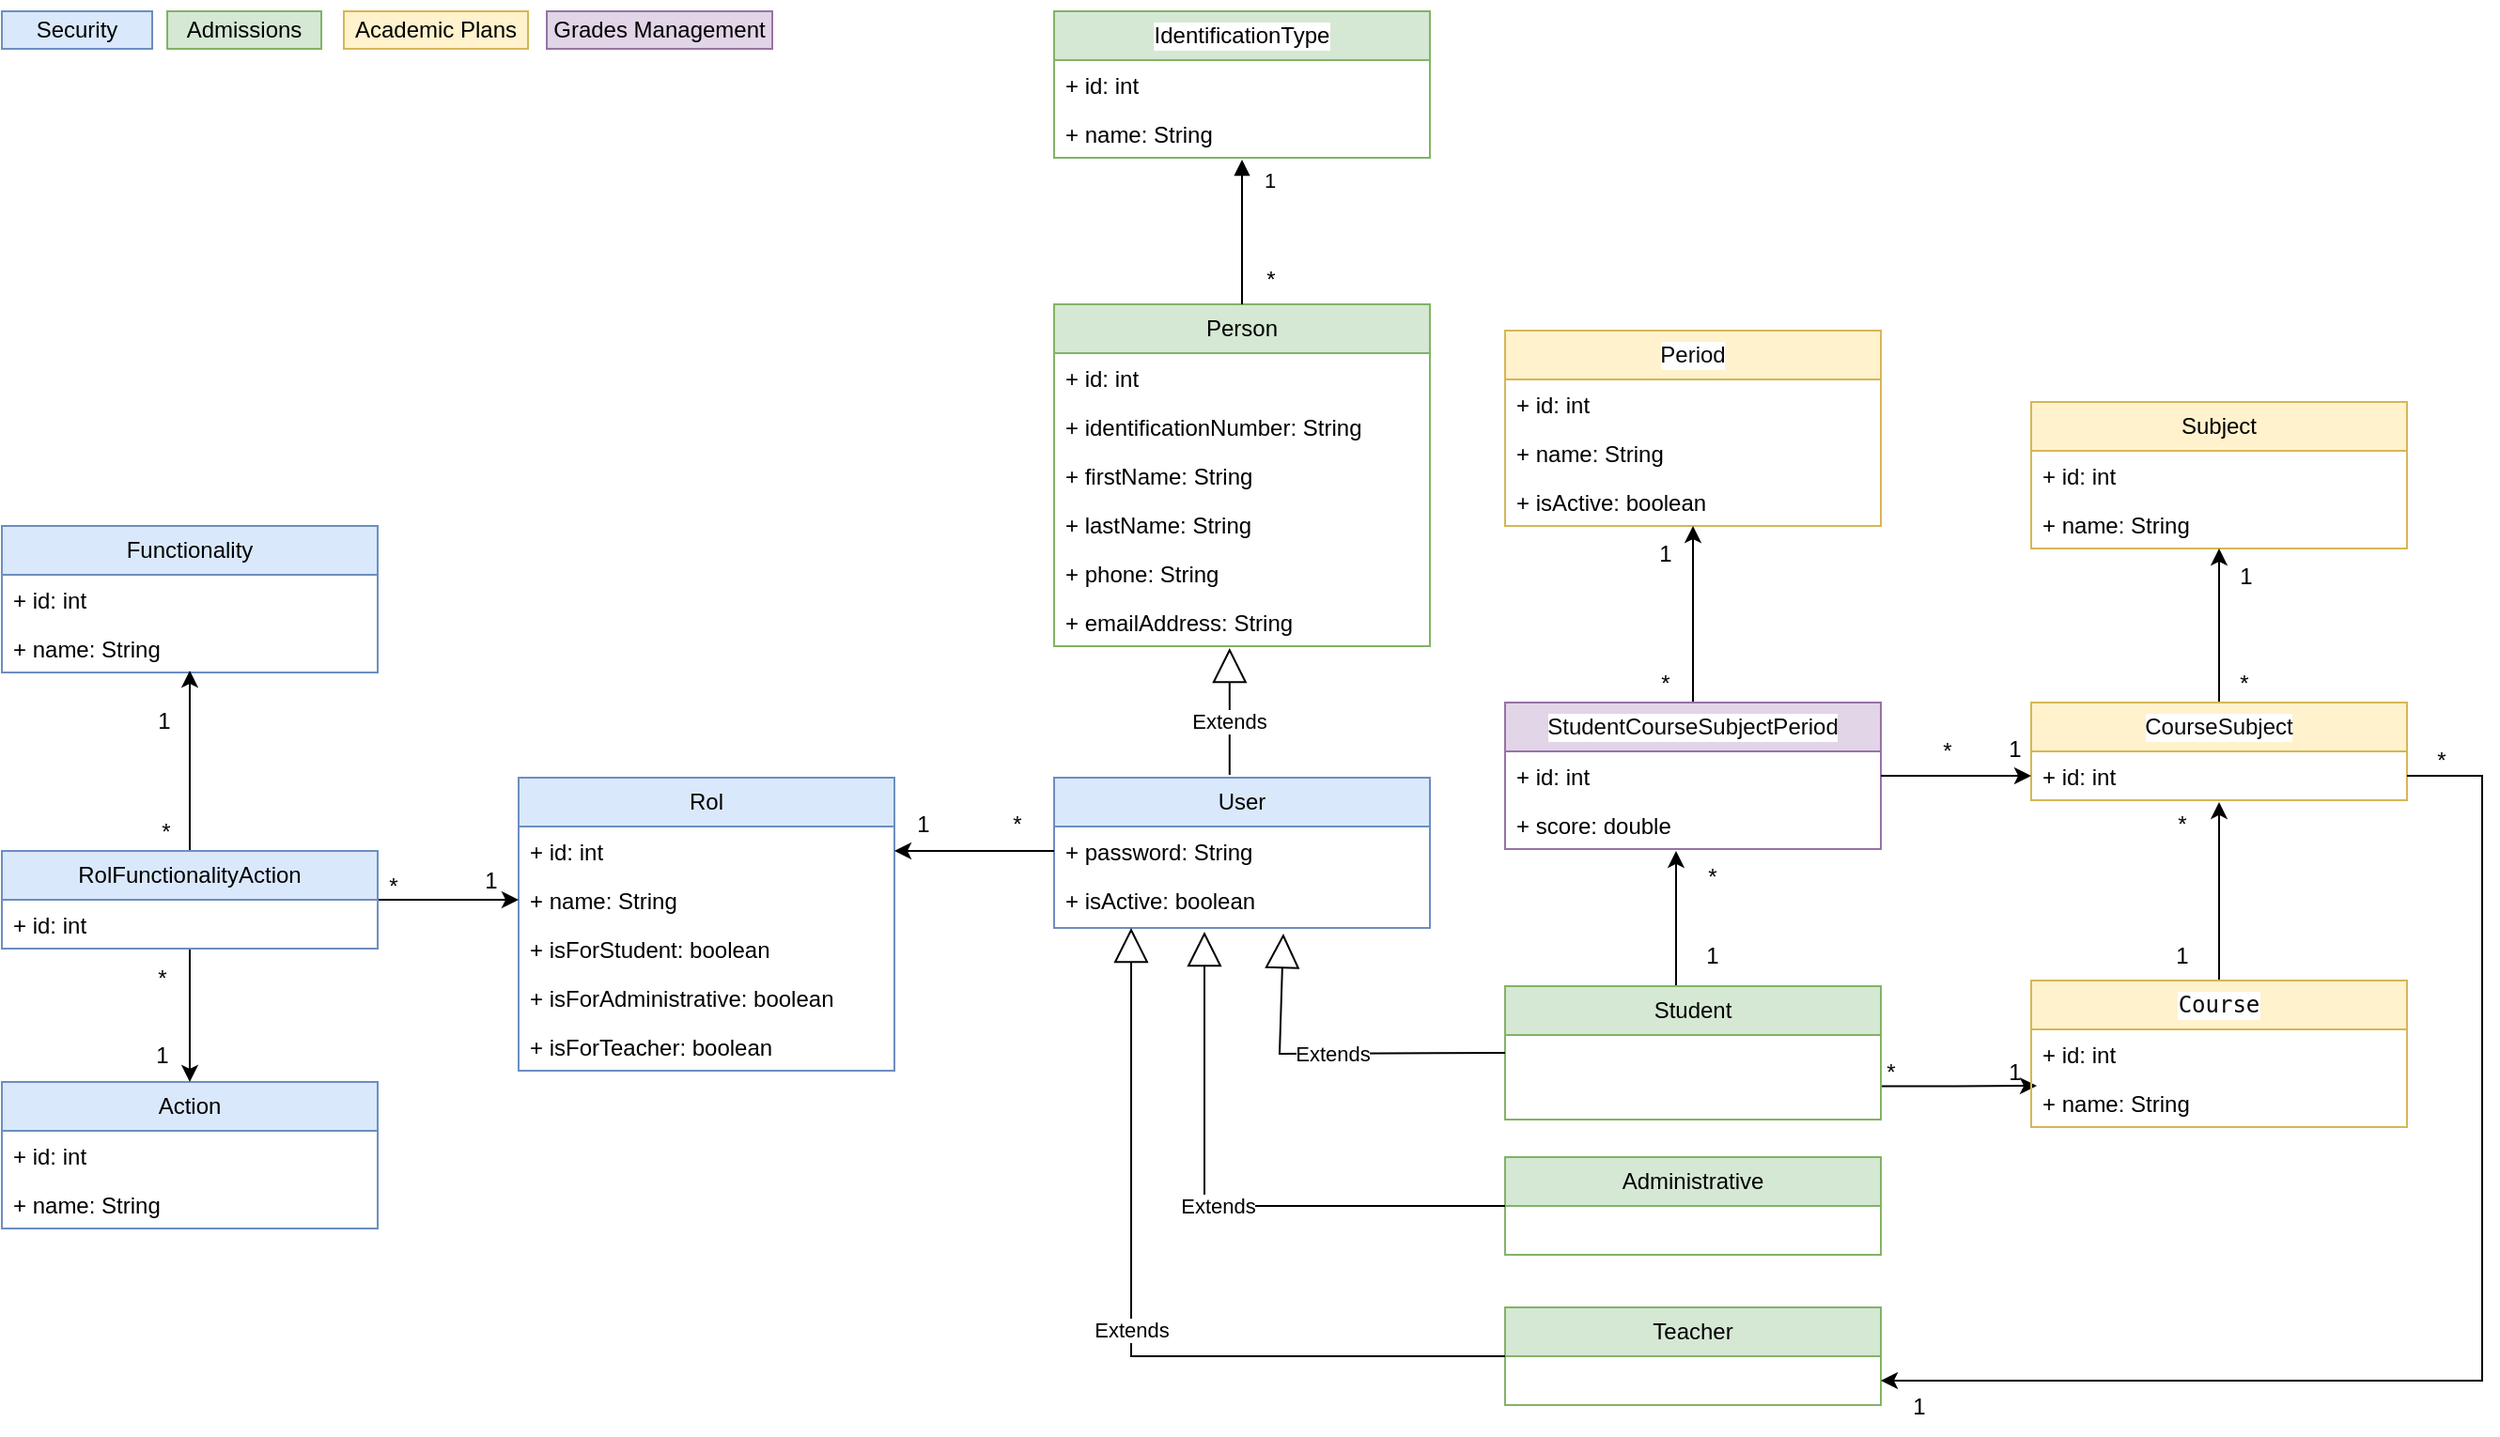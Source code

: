 <mxfile version="21.6.8" type="device" pages="2">
  <diagram id="sLTHCdsaOEJ2c1KA9FNG" name="Data Model">
    <mxGraphModel dx="1050" dy="534" grid="1" gridSize="10" guides="1" tooltips="1" connect="1" arrows="1" fold="1" page="1" pageScale="1" pageWidth="700" pageHeight="900" math="0" shadow="0">
      <root>
        <mxCell id="0" />
        <mxCell id="1" parent="0" />
        <mxCell id="YlQar044mDQjMCITp4Dw-1" value="&lt;div style=&quot;background-color: rgb(255, 255, 255);&quot;&gt;&lt;pre style=&quot;&quot;&gt;&lt;font style=&quot;&quot; face=&quot;Helvetica&quot;&gt;IdentificationType&lt;/font&gt;&lt;/pre&gt;&lt;/div&gt;" style="swimlane;fontStyle=0;childLayout=stackLayout;horizontal=1;startSize=26;fillColor=#d5e8d4;horizontalStack=0;resizeParent=1;resizeParentMax=0;resizeLast=0;collapsible=1;marginBottom=0;whiteSpace=wrap;html=1;strokeColor=#82b366;" parent="1" vertex="1">
          <mxGeometry x="580" y="40" width="200" height="78" as="geometry" />
        </mxCell>
        <mxCell id="YlQar044mDQjMCITp4Dw-2" value="+ id: int" style="text;strokeColor=none;fillColor=none;align=left;verticalAlign=top;spacingLeft=4;spacingRight=4;overflow=hidden;rotatable=0;points=[[0,0.5],[1,0.5]];portConstraint=eastwest;whiteSpace=wrap;html=1;" parent="YlQar044mDQjMCITp4Dw-1" vertex="1">
          <mxGeometry y="26" width="200" height="26" as="geometry" />
        </mxCell>
        <mxCell id="YlQar044mDQjMCITp4Dw-3" value="+ name: String" style="text;strokeColor=none;fillColor=none;align=left;verticalAlign=top;spacingLeft=4;spacingRight=4;overflow=hidden;rotatable=0;points=[[0,0.5],[1,0.5]];portConstraint=eastwest;whiteSpace=wrap;html=1;" parent="YlQar044mDQjMCITp4Dw-1" vertex="1">
          <mxGeometry y="52" width="200" height="26" as="geometry" />
        </mxCell>
        <mxCell id="YlQar044mDQjMCITp4Dw-5" value="&lt;div style=&quot;background-color: rgb(255, 255, 255); color: rgb(8, 8, 8);&quot;&gt;&lt;pre style=&quot;&quot;&gt;&lt;font face=&quot;Helvetica&quot;&gt;Period&lt;/font&gt;&lt;/pre&gt;&lt;/div&gt;" style="swimlane;fontStyle=0;childLayout=stackLayout;horizontal=1;startSize=26;fillColor=#fff2cc;horizontalStack=0;resizeParent=1;resizeParentMax=0;resizeLast=0;collapsible=1;marginBottom=0;whiteSpace=wrap;html=1;strokeColor=#d6b656;" parent="1" vertex="1">
          <mxGeometry x="820" y="210" width="200" height="104" as="geometry" />
        </mxCell>
        <mxCell id="YlQar044mDQjMCITp4Dw-6" value="+ id: int" style="text;strokeColor=none;fillColor=none;align=left;verticalAlign=top;spacingLeft=4;spacingRight=4;overflow=hidden;rotatable=0;points=[[0,0.5],[1,0.5]];portConstraint=eastwest;whiteSpace=wrap;html=1;" parent="YlQar044mDQjMCITp4Dw-5" vertex="1">
          <mxGeometry y="26" width="200" height="26" as="geometry" />
        </mxCell>
        <mxCell id="YlQar044mDQjMCITp4Dw-7" value="+ name: String" style="text;strokeColor=none;fillColor=none;align=left;verticalAlign=top;spacingLeft=4;spacingRight=4;overflow=hidden;rotatable=0;points=[[0,0.5],[1,0.5]];portConstraint=eastwest;whiteSpace=wrap;html=1;" parent="YlQar044mDQjMCITp4Dw-5" vertex="1">
          <mxGeometry y="52" width="200" height="26" as="geometry" />
        </mxCell>
        <mxCell id="O8F08g4mZahbJq8cuOAt-3" value="+ isActive: boolean" style="text;strokeColor=none;fillColor=none;align=left;verticalAlign=top;spacingLeft=4;spacingRight=4;overflow=hidden;rotatable=0;points=[[0,0.5],[1,0.5]];portConstraint=eastwest;whiteSpace=wrap;html=1;" parent="YlQar044mDQjMCITp4Dw-5" vertex="1">
          <mxGeometry y="78" width="200" height="26" as="geometry" />
        </mxCell>
        <mxCell id="YlQar044mDQjMCITp4Dw-13" value="Subject" style="swimlane;fontStyle=0;childLayout=stackLayout;horizontal=1;startSize=26;fillColor=#fff2cc;horizontalStack=0;resizeParent=1;resizeParentMax=0;resizeLast=0;collapsible=1;marginBottom=0;whiteSpace=wrap;html=1;strokeColor=#d6b656;" parent="1" vertex="1">
          <mxGeometry x="1100" y="248" width="200" height="78" as="geometry" />
        </mxCell>
        <mxCell id="YlQar044mDQjMCITp4Dw-14" value="+ id: int" style="text;strokeColor=none;fillColor=none;align=left;verticalAlign=top;spacingLeft=4;spacingRight=4;overflow=hidden;rotatable=0;points=[[0,0.5],[1,0.5]];portConstraint=eastwest;whiteSpace=wrap;html=1;" parent="YlQar044mDQjMCITp4Dw-13" vertex="1">
          <mxGeometry y="26" width="200" height="26" as="geometry" />
        </mxCell>
        <mxCell id="YlQar044mDQjMCITp4Dw-15" value="+ name: String" style="text;strokeColor=none;fillColor=none;align=left;verticalAlign=top;spacingLeft=4;spacingRight=4;overflow=hidden;rotatable=0;points=[[0,0.5],[1,0.5]];portConstraint=eastwest;whiteSpace=wrap;html=1;" parent="YlQar044mDQjMCITp4Dw-13" vertex="1">
          <mxGeometry y="52" width="200" height="26" as="geometry" />
        </mxCell>
        <mxCell id="JfMpCW4KjyTHCf6_Akt_-65" style="edgeStyle=orthogonalEdgeStyle;rounded=0;orthogonalLoop=1;jettySize=auto;html=1;entryX=0.5;entryY=1;entryDx=0;entryDy=0;entryPerimeter=0;" parent="1" source="YlQar044mDQjMCITp4Dw-24" target="YlQar044mDQjMCITp4Dw-15" edge="1">
          <mxGeometry relative="1" as="geometry" />
        </mxCell>
        <mxCell id="YlQar044mDQjMCITp4Dw-24" value="&lt;div style=&quot;background-color: rgb(255, 255, 255); color: rgb(8, 8, 8);&quot;&gt;&lt;pre style=&quot;&quot;&gt;&lt;font face=&quot;Helvetica&quot;&gt;CourseSubject&lt;/font&gt;&lt;/pre&gt;&lt;/div&gt;" style="swimlane;fontStyle=0;childLayout=stackLayout;horizontal=1;startSize=26;fillColor=#fff2cc;horizontalStack=0;resizeParent=1;resizeParentMax=0;resizeLast=0;collapsible=1;marginBottom=0;whiteSpace=wrap;html=1;strokeColor=#d6b656;" parent="1" vertex="1">
          <mxGeometry x="1100" y="408" width="200" height="52" as="geometry" />
        </mxCell>
        <mxCell id="YlQar044mDQjMCITp4Dw-25" value="+ id: int" style="text;strokeColor=none;fillColor=none;align=left;verticalAlign=top;spacingLeft=4;spacingRight=4;overflow=hidden;rotatable=0;points=[[0,0.5],[1,0.5]];portConstraint=eastwest;whiteSpace=wrap;html=1;" parent="YlQar044mDQjMCITp4Dw-24" vertex="1">
          <mxGeometry y="26" width="200" height="26" as="geometry" />
        </mxCell>
        <mxCell id="O8F08g4mZahbJq8cuOAt-5" style="edgeStyle=orthogonalEdgeStyle;rounded=0;orthogonalLoop=1;jettySize=auto;html=1;entryX=0.5;entryY=1;entryDx=0;entryDy=0;entryPerimeter=0;" parent="1" source="YlQar044mDQjMCITp4Dw-32" target="O8F08g4mZahbJq8cuOAt-3" edge="1">
          <mxGeometry relative="1" as="geometry" />
        </mxCell>
        <mxCell id="YlQar044mDQjMCITp4Dw-32" value="&lt;div style=&quot;background-color: rgb(255, 255, 255); color: rgb(8, 8, 8);&quot;&gt;&lt;pre style=&quot;&quot;&gt;&lt;span style=&quot;white-space: normal;&quot;&gt;&lt;font face=&quot;Helvetica&quot;&gt;StudentCourseSubjectPeriod&lt;/font&gt;&lt;/span&gt;&lt;font face=&quot;JetBrains Mono, monospace&quot;&gt;&lt;br&gt;&lt;/font&gt;&lt;/pre&gt;&lt;/div&gt;" style="swimlane;fontStyle=0;childLayout=stackLayout;horizontal=1;startSize=26;fillColor=#e1d5e7;horizontalStack=0;resizeParent=1;resizeParentMax=0;resizeLast=0;collapsible=1;marginBottom=0;whiteSpace=wrap;html=1;strokeColor=#9673a6;" parent="1" vertex="1">
          <mxGeometry x="820" y="408" width="200" height="78" as="geometry" />
        </mxCell>
        <mxCell id="YlQar044mDQjMCITp4Dw-33" value="+ id: int" style="text;strokeColor=none;fillColor=none;align=left;verticalAlign=top;spacingLeft=4;spacingRight=4;overflow=hidden;rotatable=0;points=[[0,0.5],[1,0.5]];portConstraint=eastwest;whiteSpace=wrap;html=1;" parent="YlQar044mDQjMCITp4Dw-32" vertex="1">
          <mxGeometry y="26" width="200" height="26" as="geometry" />
        </mxCell>
        <mxCell id="YlQar044mDQjMCITp4Dw-34" value="+ score: double" style="text;strokeColor=none;fillColor=none;align=left;verticalAlign=top;spacingLeft=4;spacingRight=4;overflow=hidden;rotatable=0;points=[[0,0.5],[1,0.5]];portConstraint=eastwest;whiteSpace=wrap;html=1;" parent="YlQar044mDQjMCITp4Dw-32" vertex="1">
          <mxGeometry y="52" width="200" height="26" as="geometry" />
        </mxCell>
        <mxCell id="kLuU9TrqzZ9ClX0n5IkQ-1" value="Person" style="swimlane;fontStyle=0;childLayout=stackLayout;horizontal=1;startSize=26;fillColor=#d5e8d4;horizontalStack=0;resizeParent=1;resizeParentMax=0;resizeLast=0;collapsible=1;marginBottom=0;whiteSpace=wrap;html=1;strokeColor=#82b366;" parent="1" vertex="1">
          <mxGeometry x="580" y="196" width="200" height="182" as="geometry" />
        </mxCell>
        <mxCell id="kLuU9TrqzZ9ClX0n5IkQ-2" value="+ id: int" style="text;strokeColor=none;fillColor=none;align=left;verticalAlign=top;spacingLeft=4;spacingRight=4;overflow=hidden;rotatable=0;points=[[0,0.5],[1,0.5]];portConstraint=eastwest;whiteSpace=wrap;html=1;" parent="kLuU9TrqzZ9ClX0n5IkQ-1" vertex="1">
          <mxGeometry y="26" width="200" height="26" as="geometry" />
        </mxCell>
        <mxCell id="kLuU9TrqzZ9ClX0n5IkQ-3" value="+&amp;nbsp;identificationNumber: String" style="text;strokeColor=none;fillColor=none;align=left;verticalAlign=top;spacingLeft=4;spacingRight=4;overflow=hidden;rotatable=0;points=[[0,0.5],[1,0.5]];portConstraint=eastwest;whiteSpace=wrap;html=1;" parent="kLuU9TrqzZ9ClX0n5IkQ-1" vertex="1">
          <mxGeometry y="52" width="200" height="26" as="geometry" />
        </mxCell>
        <mxCell id="kLuU9TrqzZ9ClX0n5IkQ-4" value="+&amp;nbsp;firstName: String" style="text;strokeColor=none;fillColor=none;align=left;verticalAlign=top;spacingLeft=4;spacingRight=4;overflow=hidden;rotatable=0;points=[[0,0.5],[1,0.5]];portConstraint=eastwest;whiteSpace=wrap;html=1;" parent="kLuU9TrqzZ9ClX0n5IkQ-1" vertex="1">
          <mxGeometry y="78" width="200" height="26" as="geometry" />
        </mxCell>
        <mxCell id="JfMpCW4KjyTHCf6_Akt_-1" value="+&amp;nbsp;lastName: String" style="text;strokeColor=none;fillColor=none;align=left;verticalAlign=top;spacingLeft=4;spacingRight=4;overflow=hidden;rotatable=0;points=[[0,0.5],[1,0.5]];portConstraint=eastwest;whiteSpace=wrap;html=1;" parent="kLuU9TrqzZ9ClX0n5IkQ-1" vertex="1">
          <mxGeometry y="104" width="200" height="26" as="geometry" />
        </mxCell>
        <mxCell id="JfMpCW4KjyTHCf6_Akt_-2" value="+&amp;nbsp;phone: String" style="text;strokeColor=none;fillColor=none;align=left;verticalAlign=top;spacingLeft=4;spacingRight=4;overflow=hidden;rotatable=0;points=[[0,0.5],[1,0.5]];portConstraint=eastwest;whiteSpace=wrap;html=1;" parent="kLuU9TrqzZ9ClX0n5IkQ-1" vertex="1">
          <mxGeometry y="130" width="200" height="26" as="geometry" />
        </mxCell>
        <mxCell id="JfMpCW4KjyTHCf6_Akt_-3" value="+&amp;nbsp;emailAddress: String" style="text;strokeColor=none;fillColor=none;align=left;verticalAlign=top;spacingLeft=4;spacingRight=4;overflow=hidden;rotatable=0;points=[[0,0.5],[1,0.5]];portConstraint=eastwest;whiteSpace=wrap;html=1;" parent="kLuU9TrqzZ9ClX0n5IkQ-1" vertex="1">
          <mxGeometry y="156" width="200" height="26" as="geometry" />
        </mxCell>
        <mxCell id="JfMpCW4KjyTHCf6_Akt_-7" value="User" style="swimlane;fontStyle=0;childLayout=stackLayout;horizontal=1;startSize=26;fillColor=#dae8fc;horizontalStack=0;resizeParent=1;resizeParentMax=0;resizeLast=0;collapsible=1;marginBottom=0;whiteSpace=wrap;html=1;strokeColor=#6c8ebf;" parent="1" vertex="1">
          <mxGeometry x="580" y="448" width="200" height="80" as="geometry" />
        </mxCell>
        <mxCell id="JfMpCW4KjyTHCf6_Akt_-8" value="+ password: String" style="text;strokeColor=none;fillColor=none;align=left;verticalAlign=top;spacingLeft=4;spacingRight=4;overflow=hidden;rotatable=0;points=[[0,0.5],[1,0.5]];portConstraint=eastwest;whiteSpace=wrap;html=1;" parent="JfMpCW4KjyTHCf6_Akt_-7" vertex="1">
          <mxGeometry y="26" width="200" height="26" as="geometry" />
        </mxCell>
        <mxCell id="JfMpCW4KjyTHCf6_Akt_-9" value="+ isActive: boolean" style="text;strokeColor=none;fillColor=none;align=left;verticalAlign=top;spacingLeft=4;spacingRight=4;overflow=hidden;rotatable=0;points=[[0,0.5],[1,0.5]];portConstraint=eastwest;whiteSpace=wrap;html=1;" parent="JfMpCW4KjyTHCf6_Akt_-7" vertex="1">
          <mxGeometry y="52" width="200" height="28" as="geometry" />
        </mxCell>
        <mxCell id="JfMpCW4KjyTHCf6_Akt_-12" value="Extends" style="endArrow=block;endSize=16;endFill=0;html=1;rounded=0;entryX=0.467;entryY=1.038;entryDx=0;entryDy=0;entryPerimeter=0;exitX=0.467;exitY=-0.019;exitDx=0;exitDy=0;exitPerimeter=0;" parent="1" source="JfMpCW4KjyTHCf6_Akt_-7" target="JfMpCW4KjyTHCf6_Akt_-3" edge="1">
          <mxGeometry x="-0.164" width="160" relative="1" as="geometry">
            <mxPoint x="540" y="422" as="sourcePoint" />
            <mxPoint x="700" y="422" as="targetPoint" />
            <mxPoint as="offset" />
          </mxGeometry>
        </mxCell>
        <mxCell id="JfMpCW4KjyTHCf6_Akt_-17" value="" style="endArrow=block;endFill=1;html=1;edgeStyle=orthogonalEdgeStyle;align=left;verticalAlign=top;rounded=0;strokeColor=default;fixDash=0;editable=1;movable=1;resizable=1;rotatable=1;deletable=1;locked=0;connectable=1;bendable=0;exitX=0.5;exitY=0;exitDx=0;exitDy=0;entryX=0.5;entryY=1.038;entryDx=0;entryDy=0;entryPerimeter=0;" parent="1" source="kLuU9TrqzZ9ClX0n5IkQ-1" target="YlQar044mDQjMCITp4Dw-3" edge="1">
          <mxGeometry x="0.247" relative="1" as="geometry">
            <mxPoint x="620" y="156.5" as="sourcePoint" />
            <mxPoint x="680" y="128" as="targetPoint" />
            <Array as="points" />
            <mxPoint as="offset" />
          </mxGeometry>
        </mxCell>
        <mxCell id="JfMpCW4KjyTHCf6_Akt_-18" value="1" style="edgeLabel;resizable=0;html=1;align=left;verticalAlign=bottom;" parent="JfMpCW4KjyTHCf6_Akt_-17" connectable="0" vertex="1">
          <mxGeometry x="-1" relative="1" as="geometry">
            <mxPoint x="10" y="-58" as="offset" />
          </mxGeometry>
        </mxCell>
        <mxCell id="JfMpCW4KjyTHCf6_Akt_-21" value="*" style="text;html=1;align=center;verticalAlign=middle;resizable=0;points=[];autosize=1;strokeColor=none;fillColor=none;" parent="1" vertex="1">
          <mxGeometry x="680" y="168" width="30" height="30" as="geometry" />
        </mxCell>
        <mxCell id="JfMpCW4KjyTHCf6_Akt_-47" style="edgeStyle=orthogonalEdgeStyle;rounded=0;orthogonalLoop=1;jettySize=auto;html=1;entryX=0.455;entryY=1.038;entryDx=0;entryDy=0;entryPerimeter=0;" parent="1" source="JfMpCW4KjyTHCf6_Akt_-22" target="YlQar044mDQjMCITp4Dw-34" edge="1">
          <mxGeometry relative="1" as="geometry">
            <Array as="points">
              <mxPoint x="911" y="540" />
              <mxPoint x="911" y="540" />
            </Array>
          </mxGeometry>
        </mxCell>
        <mxCell id="JfMpCW4KjyTHCf6_Akt_-53" style="edgeStyle=orthogonalEdgeStyle;rounded=0;orthogonalLoop=1;jettySize=auto;html=1;exitX=1;exitY=0.75;exitDx=0;exitDy=0;entryX=0.015;entryY=0.154;entryDx=0;entryDy=0;entryPerimeter=0;" parent="1" source="JfMpCW4KjyTHCf6_Akt_-22" target="YlQar044mDQjMCITp4Dw-11" edge="1">
          <mxGeometry relative="1" as="geometry" />
        </mxCell>
        <mxCell id="JfMpCW4KjyTHCf6_Akt_-22" value="Student" style="swimlane;fontStyle=0;childLayout=stackLayout;horizontal=1;startSize=26;fillColor=#d5e8d4;horizontalStack=0;resizeParent=1;resizeParentMax=0;resizeLast=0;collapsible=1;marginBottom=0;whiteSpace=wrap;html=1;strokeColor=#82b366;" parent="1" vertex="1">
          <mxGeometry x="820" y="559" width="200" height="71" as="geometry" />
        </mxCell>
        <mxCell id="JfMpCW4KjyTHCf6_Akt_-26" value="Administrative" style="swimlane;fontStyle=0;childLayout=stackLayout;horizontal=1;startSize=26;fillColor=#d5e8d4;horizontalStack=0;resizeParent=1;resizeParentMax=0;resizeLast=0;collapsible=1;marginBottom=0;whiteSpace=wrap;html=1;strokeColor=#82b366;" parent="1" vertex="1">
          <mxGeometry x="820" y="650" width="200" height="52" as="geometry" />
        </mxCell>
        <mxCell id="JfMpCW4KjyTHCf6_Akt_-31" value="Teacher" style="swimlane;fontStyle=0;childLayout=stackLayout;horizontal=1;startSize=26;fillColor=#d5e8d4;horizontalStack=0;resizeParent=1;resizeParentMax=0;resizeLast=0;collapsible=1;marginBottom=0;whiteSpace=wrap;html=1;strokeColor=#82b366;" parent="1" vertex="1">
          <mxGeometry x="820" y="730" width="200" height="52" as="geometry" />
        </mxCell>
        <mxCell id="JfMpCW4KjyTHCf6_Akt_-35" value="Extends" style="endArrow=block;endSize=16;endFill=0;html=1;rounded=0;entryX=0.205;entryY=1;entryDx=0;entryDy=0;entryPerimeter=0;exitX=0;exitY=0.5;exitDx=0;exitDy=0;" parent="1" source="JfMpCW4KjyTHCf6_Akt_-31" target="JfMpCW4KjyTHCf6_Akt_-9" edge="1">
          <mxGeometry width="160" relative="1" as="geometry">
            <mxPoint x="590" y="675.5" as="sourcePoint" />
            <mxPoint x="750" y="675.5" as="targetPoint" />
            <Array as="points">
              <mxPoint x="621" y="756" />
            </Array>
          </mxGeometry>
        </mxCell>
        <mxCell id="JfMpCW4KjyTHCf6_Akt_-40" value="Extends" style="endArrow=block;endSize=16;endFill=0;html=1;rounded=0;entryX=0.4;entryY=1.071;entryDx=0;entryDy=0;entryPerimeter=0;exitX=0;exitY=0.5;exitDx=0;exitDy=0;" parent="1" source="JfMpCW4KjyTHCf6_Akt_-26" target="JfMpCW4KjyTHCf6_Akt_-9" edge="1">
          <mxGeometry width="160" relative="1" as="geometry">
            <mxPoint x="520" y="595" as="sourcePoint" />
            <mxPoint x="680" y="595" as="targetPoint" />
            <Array as="points">
              <mxPoint x="660" y="676" />
            </Array>
          </mxGeometry>
        </mxCell>
        <mxCell id="JfMpCW4KjyTHCf6_Akt_-41" value="Extends" style="endArrow=block;endSize=16;endFill=0;html=1;rounded=0;entryX=0.61;entryY=1.107;entryDx=0;entryDy=0;entryPerimeter=0;exitX=0;exitY=0.5;exitDx=0;exitDy=0;" parent="1" source="JfMpCW4KjyTHCf6_Akt_-22" target="JfMpCW4KjyTHCf6_Akt_-9" edge="1">
          <mxGeometry width="160" relative="1" as="geometry">
            <mxPoint x="570" y="580" as="sourcePoint" />
            <mxPoint x="730" y="580" as="targetPoint" />
            <Array as="points">
              <mxPoint x="700" y="595" />
            </Array>
          </mxGeometry>
        </mxCell>
        <mxCell id="JfMpCW4KjyTHCf6_Akt_-54" style="edgeStyle=orthogonalEdgeStyle;rounded=0;orthogonalLoop=1;jettySize=auto;html=1;entryX=0.5;entryY=1.038;entryDx=0;entryDy=0;entryPerimeter=0;" parent="1" source="YlQar044mDQjMCITp4Dw-9" target="YlQar044mDQjMCITp4Dw-25" edge="1">
          <mxGeometry relative="1" as="geometry" />
        </mxCell>
        <mxCell id="YlQar044mDQjMCITp4Dw-9" value="&lt;div style=&quot;background-color:#ffffff;color:#080808;font-family:&#39;JetBrains Mono&#39;,monospace;font-size:9,8pt;&quot;&gt;&lt;pre&gt;Course&lt;/pre&gt;&lt;/div&gt;" style="swimlane;fontStyle=0;childLayout=stackLayout;horizontal=1;startSize=26;fillColor=#fff2cc;horizontalStack=0;resizeParent=1;resizeParentMax=0;resizeLast=0;collapsible=1;marginBottom=0;whiteSpace=wrap;html=1;strokeColor=#d6b656;" parent="1" vertex="1">
          <mxGeometry x="1100" y="556" width="200" height="78" as="geometry" />
        </mxCell>
        <mxCell id="YlQar044mDQjMCITp4Dw-10" value="+ id: int" style="text;strokeColor=none;fillColor=none;align=left;verticalAlign=top;spacingLeft=4;spacingRight=4;overflow=hidden;rotatable=0;points=[[0,0.5],[1,0.5]];portConstraint=eastwest;whiteSpace=wrap;html=1;" parent="YlQar044mDQjMCITp4Dw-9" vertex="1">
          <mxGeometry y="26" width="200" height="26" as="geometry" />
        </mxCell>
        <mxCell id="YlQar044mDQjMCITp4Dw-11" value="+ name: String" style="text;strokeColor=none;fillColor=none;align=left;verticalAlign=top;spacingLeft=4;spacingRight=4;overflow=hidden;rotatable=0;points=[[0,0.5],[1,0.5]];portConstraint=eastwest;whiteSpace=wrap;html=1;" parent="YlQar044mDQjMCITp4Dw-9" vertex="1">
          <mxGeometry y="52" width="200" height="26" as="geometry" />
        </mxCell>
        <mxCell id="JfMpCW4KjyTHCf6_Akt_-48" value="1" style="text;html=1;align=center;verticalAlign=middle;resizable=0;points=[];autosize=1;strokeColor=none;fillColor=none;" parent="1" vertex="1">
          <mxGeometry x="915" y="528" width="30" height="30" as="geometry" />
        </mxCell>
        <mxCell id="JfMpCW4KjyTHCf6_Akt_-49" value="*" style="text;html=1;align=center;verticalAlign=middle;resizable=0;points=[];autosize=1;strokeColor=none;fillColor=none;" parent="1" vertex="1">
          <mxGeometry x="915" y="486" width="30" height="30" as="geometry" />
        </mxCell>
        <mxCell id="JfMpCW4KjyTHCf6_Akt_-51" value="1" style="text;html=1;align=center;verticalAlign=middle;resizable=0;points=[];autosize=1;strokeColor=none;fillColor=none;" parent="1" vertex="1">
          <mxGeometry x="1076" y="590" width="30" height="30" as="geometry" />
        </mxCell>
        <mxCell id="JfMpCW4KjyTHCf6_Akt_-52" value="*" style="text;html=1;align=center;verticalAlign=middle;resizable=0;points=[];autosize=1;strokeColor=none;fillColor=none;" parent="1" vertex="1">
          <mxGeometry x="1010" y="590" width="30" height="30" as="geometry" />
        </mxCell>
        <mxCell id="JfMpCW4KjyTHCf6_Akt_-55" value="1" style="text;html=1;align=center;verticalAlign=middle;resizable=0;points=[];autosize=1;strokeColor=none;fillColor=none;" parent="1" vertex="1">
          <mxGeometry x="1165" y="528" width="30" height="30" as="geometry" />
        </mxCell>
        <mxCell id="JfMpCW4KjyTHCf6_Akt_-56" value="*" style="text;html=1;align=center;verticalAlign=middle;resizable=0;points=[];autosize=1;strokeColor=none;fillColor=none;" parent="1" vertex="1">
          <mxGeometry x="1165" y="458" width="30" height="30" as="geometry" />
        </mxCell>
        <mxCell id="JfMpCW4KjyTHCf6_Akt_-58" value="1" style="text;html=1;align=center;verticalAlign=middle;resizable=0;points=[];autosize=1;strokeColor=none;fillColor=none;" parent="1" vertex="1">
          <mxGeometry x="1076" y="418" width="30" height="30" as="geometry" />
        </mxCell>
        <mxCell id="JfMpCW4KjyTHCf6_Akt_-59" value="*" style="text;html=1;align=center;verticalAlign=middle;resizable=0;points=[];autosize=1;strokeColor=none;fillColor=none;" parent="1" vertex="1">
          <mxGeometry x="1040" y="419" width="30" height="30" as="geometry" />
        </mxCell>
        <mxCell id="JfMpCW4KjyTHCf6_Akt_-60" style="edgeStyle=orthogonalEdgeStyle;rounded=0;orthogonalLoop=1;jettySize=auto;html=1;entryX=0;entryY=0.5;entryDx=0;entryDy=0;" parent="1" source="YlQar044mDQjMCITp4Dw-33" target="YlQar044mDQjMCITp4Dw-25" edge="1">
          <mxGeometry relative="1" as="geometry" />
        </mxCell>
        <mxCell id="JfMpCW4KjyTHCf6_Akt_-63" value="*" style="text;html=1;align=center;verticalAlign=middle;resizable=0;points=[];autosize=1;strokeColor=none;fillColor=none;" parent="1" vertex="1">
          <mxGeometry x="890" y="383" width="30" height="30" as="geometry" />
        </mxCell>
        <mxCell id="JfMpCW4KjyTHCf6_Akt_-64" value="1" style="text;html=1;align=center;verticalAlign=middle;resizable=0;points=[];autosize=1;strokeColor=none;fillColor=none;" parent="1" vertex="1">
          <mxGeometry x="890" y="314" width="30" height="30" as="geometry" />
        </mxCell>
        <mxCell id="JfMpCW4KjyTHCf6_Akt_-67" value="*" style="text;html=1;align=center;verticalAlign=middle;resizable=0;points=[];autosize=1;strokeColor=none;fillColor=none;" parent="1" vertex="1">
          <mxGeometry x="1198" y="383" width="30" height="30" as="geometry" />
        </mxCell>
        <mxCell id="JfMpCW4KjyTHCf6_Akt_-68" value="1" style="text;html=1;align=center;verticalAlign=middle;resizable=0;points=[];autosize=1;strokeColor=none;fillColor=none;" parent="1" vertex="1">
          <mxGeometry x="1199" y="326" width="30" height="30" as="geometry" />
        </mxCell>
        <mxCell id="JfMpCW4KjyTHCf6_Akt_-71" style="edgeStyle=orthogonalEdgeStyle;rounded=0;orthogonalLoop=1;jettySize=auto;html=1;entryX=1;entryY=0.75;entryDx=0;entryDy=0;" parent="1" source="YlQar044mDQjMCITp4Dw-25" target="JfMpCW4KjyTHCf6_Akt_-31" edge="1">
          <mxGeometry relative="1" as="geometry">
            <Array as="points">
              <mxPoint x="1340" y="447" />
              <mxPoint x="1340" y="769" />
            </Array>
          </mxGeometry>
        </mxCell>
        <mxCell id="JfMpCW4KjyTHCf6_Akt_-72" value="1" style="text;html=1;align=center;verticalAlign=middle;resizable=0;points=[];autosize=1;strokeColor=none;fillColor=none;" parent="1" vertex="1">
          <mxGeometry x="1025" y="768" width="30" height="30" as="geometry" />
        </mxCell>
        <mxCell id="JfMpCW4KjyTHCf6_Akt_-73" value="*" style="text;html=1;align=center;verticalAlign=middle;resizable=0;points=[];autosize=1;strokeColor=none;fillColor=none;" parent="1" vertex="1">
          <mxGeometry x="1303" y="424" width="30" height="30" as="geometry" />
        </mxCell>
        <mxCell id="yxcPgT3aG5fwcR_bb0vE-1" value="Rol" style="swimlane;fontStyle=0;childLayout=stackLayout;horizontal=1;startSize=26;fillColor=#dae8fc;horizontalStack=0;resizeParent=1;resizeParentMax=0;resizeLast=0;collapsible=1;marginBottom=0;whiteSpace=wrap;html=1;strokeColor=#6c8ebf;" parent="1" vertex="1">
          <mxGeometry x="295" y="448" width="200" height="156" as="geometry" />
        </mxCell>
        <mxCell id="yxcPgT3aG5fwcR_bb0vE-2" value="+ id: int" style="text;strokeColor=none;fillColor=none;align=left;verticalAlign=top;spacingLeft=4;spacingRight=4;overflow=hidden;rotatable=0;points=[[0,0.5],[1,0.5]];portConstraint=eastwest;whiteSpace=wrap;html=1;" parent="yxcPgT3aG5fwcR_bb0vE-1" vertex="1">
          <mxGeometry y="26" width="200" height="26" as="geometry" />
        </mxCell>
        <mxCell id="yxcPgT3aG5fwcR_bb0vE-3" value="+ name: String" style="text;strokeColor=none;fillColor=none;align=left;verticalAlign=top;spacingLeft=4;spacingRight=4;overflow=hidden;rotatable=0;points=[[0,0.5],[1,0.5]];portConstraint=eastwest;whiteSpace=wrap;html=1;" parent="yxcPgT3aG5fwcR_bb0vE-1" vertex="1">
          <mxGeometry y="52" width="200" height="26" as="geometry" />
        </mxCell>
        <mxCell id="yxcPgT3aG5fwcR_bb0vE-34" value="+ isForStudent: boolean" style="text;strokeColor=none;fillColor=none;align=left;verticalAlign=top;spacingLeft=4;spacingRight=4;overflow=hidden;rotatable=0;points=[[0,0.5],[1,0.5]];portConstraint=eastwest;whiteSpace=wrap;html=1;" parent="yxcPgT3aG5fwcR_bb0vE-1" vertex="1">
          <mxGeometry y="78" width="200" height="26" as="geometry" />
        </mxCell>
        <mxCell id="yxcPgT3aG5fwcR_bb0vE-35" value="+ isForAdministrative: boolean" style="text;strokeColor=none;fillColor=none;align=left;verticalAlign=top;spacingLeft=4;spacingRight=4;overflow=hidden;rotatable=0;points=[[0,0.5],[1,0.5]];portConstraint=eastwest;whiteSpace=wrap;html=1;" parent="yxcPgT3aG5fwcR_bb0vE-1" vertex="1">
          <mxGeometry y="104" width="200" height="26" as="geometry" />
        </mxCell>
        <mxCell id="yxcPgT3aG5fwcR_bb0vE-36" value="+ isForTeacher: boolean" style="text;strokeColor=none;fillColor=none;align=left;verticalAlign=top;spacingLeft=4;spacingRight=4;overflow=hidden;rotatable=0;points=[[0,0.5],[1,0.5]];portConstraint=eastwest;whiteSpace=wrap;html=1;" parent="yxcPgT3aG5fwcR_bb0vE-1" vertex="1">
          <mxGeometry y="130" width="200" height="26" as="geometry" />
        </mxCell>
        <mxCell id="yxcPgT3aG5fwcR_bb0vE-5" value="Functionality" style="swimlane;fontStyle=0;childLayout=stackLayout;horizontal=1;startSize=26;fillColor=#dae8fc;horizontalStack=0;resizeParent=1;resizeParentMax=0;resizeLast=0;collapsible=1;marginBottom=0;whiteSpace=wrap;html=1;strokeColor=#6c8ebf;" parent="1" vertex="1">
          <mxGeometry x="20" y="314" width="200" height="78" as="geometry" />
        </mxCell>
        <mxCell id="yxcPgT3aG5fwcR_bb0vE-6" value="+ id: int" style="text;strokeColor=none;fillColor=none;align=left;verticalAlign=top;spacingLeft=4;spacingRight=4;overflow=hidden;rotatable=0;points=[[0,0.5],[1,0.5]];portConstraint=eastwest;whiteSpace=wrap;html=1;" parent="yxcPgT3aG5fwcR_bb0vE-5" vertex="1">
          <mxGeometry y="26" width="200" height="26" as="geometry" />
        </mxCell>
        <mxCell id="yxcPgT3aG5fwcR_bb0vE-7" value="+ name: String" style="text;strokeColor=none;fillColor=none;align=left;verticalAlign=top;spacingLeft=4;spacingRight=4;overflow=hidden;rotatable=0;points=[[0,0.5],[1,0.5]];portConstraint=eastwest;whiteSpace=wrap;html=1;" parent="yxcPgT3aG5fwcR_bb0vE-5" vertex="1">
          <mxGeometry y="52" width="200" height="26" as="geometry" />
        </mxCell>
        <mxCell id="yxcPgT3aG5fwcR_bb0vE-9" value="Action" style="swimlane;fontStyle=0;childLayout=stackLayout;horizontal=1;startSize=26;fillColor=#dae8fc;horizontalStack=0;resizeParent=1;resizeParentMax=0;resizeLast=0;collapsible=1;marginBottom=0;whiteSpace=wrap;html=1;strokeColor=#6c8ebf;" parent="1" vertex="1">
          <mxGeometry x="20" y="610" width="200" height="78" as="geometry" />
        </mxCell>
        <mxCell id="yxcPgT3aG5fwcR_bb0vE-10" value="+ id: int" style="text;strokeColor=none;fillColor=none;align=left;verticalAlign=top;spacingLeft=4;spacingRight=4;overflow=hidden;rotatable=0;points=[[0,0.5],[1,0.5]];portConstraint=eastwest;whiteSpace=wrap;html=1;" parent="yxcPgT3aG5fwcR_bb0vE-9" vertex="1">
          <mxGeometry y="26" width="200" height="26" as="geometry" />
        </mxCell>
        <mxCell id="yxcPgT3aG5fwcR_bb0vE-11" value="+ name: String" style="text;strokeColor=none;fillColor=none;align=left;verticalAlign=top;spacingLeft=4;spacingRight=4;overflow=hidden;rotatable=0;points=[[0,0.5],[1,0.5]];portConstraint=eastwest;whiteSpace=wrap;html=1;" parent="yxcPgT3aG5fwcR_bb0vE-9" vertex="1">
          <mxGeometry y="52" width="200" height="26" as="geometry" />
        </mxCell>
        <mxCell id="yxcPgT3aG5fwcR_bb0vE-22" style="edgeStyle=orthogonalEdgeStyle;rounded=0;orthogonalLoop=1;jettySize=auto;html=1;entryX=0.5;entryY=0.962;entryDx=0;entryDy=0;entryPerimeter=0;" parent="1" source="yxcPgT3aG5fwcR_bb0vE-13" target="yxcPgT3aG5fwcR_bb0vE-7" edge="1">
          <mxGeometry relative="1" as="geometry" />
        </mxCell>
        <mxCell id="yxcPgT3aG5fwcR_bb0vE-23" style="edgeStyle=orthogonalEdgeStyle;rounded=0;orthogonalLoop=1;jettySize=auto;html=1;entryX=0.5;entryY=0;entryDx=0;entryDy=0;" parent="1" source="yxcPgT3aG5fwcR_bb0vE-13" target="yxcPgT3aG5fwcR_bb0vE-9" edge="1">
          <mxGeometry relative="1" as="geometry" />
        </mxCell>
        <mxCell id="ZgOylqY4U7czivCNfbkH-13" style="edgeStyle=orthogonalEdgeStyle;rounded=0;orthogonalLoop=1;jettySize=auto;html=1;entryX=0;entryY=0.5;entryDx=0;entryDy=0;" parent="1" source="yxcPgT3aG5fwcR_bb0vE-13" target="yxcPgT3aG5fwcR_bb0vE-3" edge="1">
          <mxGeometry relative="1" as="geometry" />
        </mxCell>
        <mxCell id="yxcPgT3aG5fwcR_bb0vE-13" value="RolFunctionalityAction" style="swimlane;fontStyle=0;childLayout=stackLayout;horizontal=1;startSize=26;fillColor=#dae8fc;horizontalStack=0;resizeParent=1;resizeParentMax=0;resizeLast=0;collapsible=1;marginBottom=0;whiteSpace=wrap;html=1;strokeColor=#6c8ebf;" parent="1" vertex="1">
          <mxGeometry x="20" y="487" width="200" height="52" as="geometry" />
        </mxCell>
        <mxCell id="yxcPgT3aG5fwcR_bb0vE-14" value="+ id: int" style="text;strokeColor=none;fillColor=none;align=left;verticalAlign=top;spacingLeft=4;spacingRight=4;overflow=hidden;rotatable=0;points=[[0,0.5],[1,0.5]];portConstraint=eastwest;whiteSpace=wrap;html=1;" parent="yxcPgT3aG5fwcR_bb0vE-13" vertex="1">
          <mxGeometry y="26" width="200" height="26" as="geometry" />
        </mxCell>
        <mxCell id="yxcPgT3aG5fwcR_bb0vE-17" style="edgeStyle=orthogonalEdgeStyle;rounded=0;orthogonalLoop=1;jettySize=auto;html=1;entryX=1;entryY=0.5;entryDx=0;entryDy=0;" parent="1" source="JfMpCW4KjyTHCf6_Akt_-8" target="yxcPgT3aG5fwcR_bb0vE-2" edge="1">
          <mxGeometry relative="1" as="geometry" />
        </mxCell>
        <mxCell id="yxcPgT3aG5fwcR_bb0vE-18" value="1" style="text;html=1;align=center;verticalAlign=middle;resizable=0;points=[];autosize=1;strokeColor=none;fillColor=none;" parent="1" vertex="1">
          <mxGeometry x="495" y="458" width="30" height="30" as="geometry" />
        </mxCell>
        <mxCell id="yxcPgT3aG5fwcR_bb0vE-19" value="*" style="text;html=1;align=center;verticalAlign=middle;resizable=0;points=[];autosize=1;strokeColor=none;fillColor=none;" parent="1" vertex="1">
          <mxGeometry x="545" y="458" width="30" height="30" as="geometry" />
        </mxCell>
        <mxCell id="yxcPgT3aG5fwcR_bb0vE-25" value="1" style="text;html=1;align=center;verticalAlign=middle;resizable=0;points=[];autosize=1;strokeColor=none;fillColor=none;" parent="1" vertex="1">
          <mxGeometry x="265" y="488" width="30" height="30" as="geometry" />
        </mxCell>
        <mxCell id="yxcPgT3aG5fwcR_bb0vE-26" value="*" style="text;html=1;align=center;verticalAlign=middle;resizable=0;points=[];autosize=1;strokeColor=none;fillColor=none;" parent="1" vertex="1">
          <mxGeometry x="213" y="491" width="30" height="30" as="geometry" />
        </mxCell>
        <mxCell id="yxcPgT3aG5fwcR_bb0vE-27" value="1" style="text;html=1;align=center;verticalAlign=middle;resizable=0;points=[];autosize=1;strokeColor=none;fillColor=none;" parent="1" vertex="1">
          <mxGeometry x="91" y="403" width="30" height="30" as="geometry" />
        </mxCell>
        <mxCell id="yxcPgT3aG5fwcR_bb0vE-28" value="*" style="text;html=1;align=center;verticalAlign=middle;resizable=0;points=[];autosize=1;strokeColor=none;fillColor=none;" parent="1" vertex="1">
          <mxGeometry x="92" y="462" width="30" height="30" as="geometry" />
        </mxCell>
        <mxCell id="yxcPgT3aG5fwcR_bb0vE-29" value="1" style="text;html=1;align=center;verticalAlign=middle;resizable=0;points=[];autosize=1;strokeColor=none;fillColor=none;" parent="1" vertex="1">
          <mxGeometry x="90" y="581" width="30" height="30" as="geometry" />
        </mxCell>
        <mxCell id="yxcPgT3aG5fwcR_bb0vE-30" value="*" style="text;html=1;align=center;verticalAlign=middle;resizable=0;points=[];autosize=1;strokeColor=none;fillColor=none;" parent="1" vertex="1">
          <mxGeometry x="90" y="540" width="30" height="30" as="geometry" />
        </mxCell>
        <mxCell id="ypcs7qu3I1W-khz6B0MP-4" value="Security" style="rounded=0;whiteSpace=wrap;html=1;fillColor=#dae8fc;strokeColor=#6c8ebf;" parent="1" vertex="1">
          <mxGeometry x="20" y="40" width="80" height="20" as="geometry" />
        </mxCell>
        <mxCell id="ypcs7qu3I1W-khz6B0MP-6" value="Admissions" style="rounded=0;whiteSpace=wrap;html=1;fillColor=#d5e8d4;strokeColor=#82b366;" parent="1" vertex="1">
          <mxGeometry x="108" y="40" width="82" height="20" as="geometry" />
        </mxCell>
        <mxCell id="ypcs7qu3I1W-khz6B0MP-8" value="Academic Plans" style="rounded=0;whiteSpace=wrap;html=1;fillColor=#fff2cc;strokeColor=#d6b656;" parent="1" vertex="1">
          <mxGeometry x="202" y="40" width="98" height="20" as="geometry" />
        </mxCell>
        <mxCell id="ypcs7qu3I1W-khz6B0MP-9" value="Grades Management" style="rounded=0;whiteSpace=wrap;html=1;fillColor=#e1d5e7;strokeColor=#9673a6;" parent="1" vertex="1">
          <mxGeometry x="310" y="40" width="120" height="20" as="geometry" />
        </mxCell>
      </root>
    </mxGraphModel>
  </diagram>
  <diagram id="kAdMZHyzp2VP-EOIT0kS" name="Basic Entity Service">
    <mxGraphModel dx="1687" dy="882" grid="1" gridSize="10" guides="1" tooltips="1" connect="1" arrows="1" fold="1" page="1" pageScale="1" pageWidth="1800" pageHeight="1200" math="0" shadow="0">
      <root>
        <mxCell id="0" />
        <mxCell id="1" parent="0" />
        <mxCell id="A2Ri0Gge3dqls_7qrakp-1" value="VersionableAndIdentificableEntity" style="swimlane;fontStyle=1;align=center;verticalAlign=top;childLayout=stackLayout;horizontal=1;startSize=26;horizontalStack=0;resizeParent=1;resizeParentMax=0;resizeLast=0;collapsible=1;marginBottom=0;whiteSpace=wrap;html=1;" parent="1" vertex="1">
          <mxGeometry x="400" y="180" width="220" height="112" as="geometry" />
        </mxCell>
        <mxCell id="A2Ri0Gge3dqls_7qrakp-2" value="+ id: int&lt;br&gt;" style="text;strokeColor=none;fillColor=none;align=left;verticalAlign=top;spacingLeft=4;spacingRight=4;overflow=hidden;rotatable=0;points=[[0,0.5],[1,0.5]];portConstraint=eastwest;whiteSpace=wrap;html=1;" parent="A2Ri0Gge3dqls_7qrakp-1" vertex="1">
          <mxGeometry y="26" width="220" height="26" as="geometry" />
        </mxCell>
        <mxCell id="A2Ri0Gge3dqls_7qrakp-6" value="....Other properties" style="text;strokeColor=none;fillColor=none;align=left;verticalAlign=top;spacingLeft=4;spacingRight=4;overflow=hidden;rotatable=0;points=[[0,0.5],[1,0.5]];portConstraint=eastwest;whiteSpace=wrap;html=1;" parent="A2Ri0Gge3dqls_7qrakp-1" vertex="1">
          <mxGeometry y="52" width="220" height="26" as="geometry" />
        </mxCell>
        <mxCell id="A2Ri0Gge3dqls_7qrakp-5" value="+ version: long" style="text;strokeColor=none;fillColor=none;align=left;verticalAlign=top;spacingLeft=4;spacingRight=4;overflow=hidden;rotatable=0;points=[[0,0.5],[1,0.5]];portConstraint=eastwest;whiteSpace=wrap;html=1;" parent="A2Ri0Gge3dqls_7qrakp-1" vertex="1">
          <mxGeometry y="78" width="220" height="26" as="geometry" />
        </mxCell>
        <mxCell id="A2Ri0Gge3dqls_7qrakp-3" value="" style="line;strokeWidth=1;fillColor=none;align=left;verticalAlign=middle;spacingTop=-1;spacingLeft=3;spacingRight=3;rotatable=0;labelPosition=right;points=[];portConstraint=eastwest;strokeColor=inherit;" parent="A2Ri0Gge3dqls_7qrakp-1" vertex="1">
          <mxGeometry y="104" width="220" height="8" as="geometry" />
        </mxCell>
        <mxCell id="A2Ri0Gge3dqls_7qrakp-8" value="" style="endArrow=block;dashed=1;endFill=0;endSize=12;html=1;rounded=0;exitX=0.5;exitY=0;exitDx=0;exitDy=0;entryX=0.5;entryY=1;entryDx=0;entryDy=0;" parent="1" source="A2Ri0Gge3dqls_7qrakp-1" target="M2QbkaB5N_3j5dFI6Uhu-14" edge="1">
          <mxGeometry width="160" relative="1" as="geometry">
            <mxPoint x="420" y="150" as="sourcePoint" />
            <mxPoint x="510" y="110" as="targetPoint" />
          </mxGeometry>
        </mxCell>
        <mxCell id="BCyAUdf1jWSxbZmgDFcP-1" value="VersionableAndIdentificableDto" style="swimlane;fontStyle=1;align=center;verticalAlign=top;childLayout=stackLayout;horizontal=1;startSize=26;horizontalStack=0;resizeParent=1;resizeParentMax=0;resizeLast=0;collapsible=1;marginBottom=0;whiteSpace=wrap;html=1;" parent="1" vertex="1">
          <mxGeometry x="670" y="180" width="220" height="112" as="geometry" />
        </mxCell>
        <mxCell id="BCyAUdf1jWSxbZmgDFcP-2" value="+ id: int&lt;br&gt;" style="text;strokeColor=none;fillColor=none;align=left;verticalAlign=top;spacingLeft=4;spacingRight=4;overflow=hidden;rotatable=0;points=[[0,0.5],[1,0.5]];portConstraint=eastwest;whiteSpace=wrap;html=1;" parent="BCyAUdf1jWSxbZmgDFcP-1" vertex="1">
          <mxGeometry y="26" width="220" height="26" as="geometry" />
        </mxCell>
        <mxCell id="BCyAUdf1jWSxbZmgDFcP-3" value="....Other properties" style="text;strokeColor=none;fillColor=none;align=left;verticalAlign=top;spacingLeft=4;spacingRight=4;overflow=hidden;rotatable=0;points=[[0,0.5],[1,0.5]];portConstraint=eastwest;whiteSpace=wrap;html=1;" parent="BCyAUdf1jWSxbZmgDFcP-1" vertex="1">
          <mxGeometry y="52" width="220" height="26" as="geometry" />
        </mxCell>
        <mxCell id="BCyAUdf1jWSxbZmgDFcP-4" value="+ version: long" style="text;strokeColor=none;fillColor=none;align=left;verticalAlign=top;spacingLeft=4;spacingRight=4;overflow=hidden;rotatable=0;points=[[0,0.5],[1,0.5]];portConstraint=eastwest;whiteSpace=wrap;html=1;" parent="BCyAUdf1jWSxbZmgDFcP-1" vertex="1">
          <mxGeometry y="78" width="220" height="26" as="geometry" />
        </mxCell>
        <mxCell id="BCyAUdf1jWSxbZmgDFcP-5" value="" style="line;strokeWidth=1;fillColor=none;align=left;verticalAlign=middle;spacingTop=-1;spacingLeft=3;spacingRight=3;rotatable=0;labelPosition=right;points=[];portConstraint=eastwest;strokeColor=inherit;" parent="BCyAUdf1jWSxbZmgDFcP-1" vertex="1">
          <mxGeometry y="104" width="220" height="8" as="geometry" />
        </mxCell>
        <mxCell id="BCyAUdf1jWSxbZmgDFcP-6" value="" style="endArrow=block;dashed=1;endFill=0;endSize=12;html=1;rounded=0;exitX=0.5;exitY=0;exitDx=0;exitDy=0;entryX=1;entryY=0.5;entryDx=0;entryDy=0;" parent="1" source="BCyAUdf1jWSxbZmgDFcP-1" target="M2QbkaB5N_3j5dFI6Uhu-14" edge="1">
          <mxGeometry width="160" relative="1" as="geometry">
            <mxPoint x="700" y="140" as="sourcePoint" />
            <mxPoint x="650" y="45" as="targetPoint" />
            <Array as="points">
              <mxPoint x="780" y="50" />
            </Array>
          </mxGeometry>
        </mxCell>
        <mxCell id="BCyAUdf1jWSxbZmgDFcP-8" value="NoVersionableAndIdentificableDto" style="swimlane;fontStyle=1;align=center;verticalAlign=top;childLayout=stackLayout;horizontal=1;startSize=26;horizontalStack=0;resizeParent=1;resizeParentMax=0;resizeLast=0;collapsible=1;marginBottom=0;whiteSpace=wrap;html=1;" parent="1" vertex="1">
          <mxGeometry x="1020" y="180" width="220" height="60" as="geometry" />
        </mxCell>
        <mxCell id="BCyAUdf1jWSxbZmgDFcP-10" value="....Other properties" style="text;strokeColor=none;fillColor=none;align=left;verticalAlign=top;spacingLeft=4;spacingRight=4;overflow=hidden;rotatable=0;points=[[0,0.5],[1,0.5]];portConstraint=eastwest;whiteSpace=wrap;html=1;" parent="BCyAUdf1jWSxbZmgDFcP-8" vertex="1">
          <mxGeometry y="26" width="220" height="26" as="geometry" />
        </mxCell>
        <mxCell id="BCyAUdf1jWSxbZmgDFcP-12" value="" style="line;strokeWidth=1;fillColor=none;align=left;verticalAlign=middle;spacingTop=-1;spacingLeft=3;spacingRight=3;rotatable=0;labelPosition=right;points=[];portConstraint=eastwest;strokeColor=inherit;" parent="BCyAUdf1jWSxbZmgDFcP-8" vertex="1">
          <mxGeometry y="52" width="220" height="8" as="geometry" />
        </mxCell>
        <mxCell id="BCyAUdf1jWSxbZmgDFcP-13" value="" style="endArrow=block;dashed=1;endFill=0;endSize=12;html=1;rounded=0;exitX=0.5;exitY=0;exitDx=0;exitDy=0;entryX=0.5;entryY=1;entryDx=0;entryDy=0;" parent="1" source="BCyAUdf1jWSxbZmgDFcP-8" target="M2QbkaB5N_3j5dFI6Uhu-13" edge="1">
          <mxGeometry width="160" relative="1" as="geometry">
            <mxPoint x="1270" y="290" as="sourcePoint" />
            <mxPoint x="1130" y="110" as="targetPoint" />
          </mxGeometry>
        </mxCell>
        <mxCell id="BCyAUdf1jWSxbZmgDFcP-18" value="Extends" style="endArrow=block;endSize=16;endFill=0;html=1;rounded=0;entryX=0;entryY=0.5;entryDx=0;entryDy=0;exitX=1;exitY=0.5;exitDx=0;exitDy=0;" parent="1" source="BCyAUdf1jWSxbZmgDFcP-2" target="BCyAUdf1jWSxbZmgDFcP-10" edge="1">
          <mxGeometry width="160" relative="1" as="geometry">
            <mxPoint x="910" y="220" as="sourcePoint" />
            <mxPoint x="1000" y="220" as="targetPoint" />
          </mxGeometry>
        </mxCell>
        <mxCell id="M2QbkaB5N_3j5dFI6Uhu-1" value="" style="endArrow=block;dashed=1;endFill=0;endSize=12;html=1;rounded=0;exitX=1;exitY=0.5;exitDx=0;exitDy=0;entryX=0.5;entryY=1;entryDx=0;entryDy=0;" parent="1" source="BCyAUdf1jWSxbZmgDFcP-10" target="M2QbkaB5N_3j5dFI6Uhu-12" edge="1">
          <mxGeometry width="160" relative="1" as="geometry">
            <mxPoint x="990" y="290" as="sourcePoint" />
            <mxPoint x="1360" y="80" as="targetPoint" />
            <Array as="points">
              <mxPoint x="1355" y="220" />
            </Array>
          </mxGeometry>
        </mxCell>
        <mxCell id="M2QbkaB5N_3j5dFI6Uhu-3" value="EntityMapper" style="swimlane;fontStyle=1;align=center;verticalAlign=top;childLayout=stackLayout;horizontal=1;startSize=26;horizontalStack=0;resizeParent=1;resizeParentMax=0;resizeLast=0;collapsible=1;marginBottom=0;whiteSpace=wrap;html=1;" parent="1" vertex="1">
          <mxGeometry x="560" y="583" width="160" height="34" as="geometry" />
        </mxCell>
        <mxCell id="M2QbkaB5N_3j5dFI6Uhu-5" value="" style="line;strokeWidth=1;fillColor=none;align=left;verticalAlign=middle;spacingTop=-1;spacingLeft=3;spacingRight=3;rotatable=0;labelPosition=right;points=[];portConstraint=eastwest;strokeColor=inherit;" parent="M2QbkaB5N_3j5dFI6Uhu-3" vertex="1">
          <mxGeometry y="26" width="160" height="8" as="geometry" />
        </mxCell>
        <mxCell id="M2QbkaB5N_3j5dFI6Uhu-7" value="" style="endArrow=block;dashed=1;endFill=0;endSize=12;html=1;rounded=0;entryX=0.589;entryY=-0.011;entryDx=0;entryDy=0;exitX=0.5;exitY=1;exitDx=0;exitDy=0;entryPerimeter=0;" parent="1" source="M2QbkaB5N_3j5dFI6Uhu-3" target="M2QbkaB5N_3j5dFI6Uhu-11" edge="1">
          <mxGeometry width="160" relative="1" as="geometry">
            <mxPoint x="975" y="505" as="sourcePoint" />
            <mxPoint x="600" y="695" as="targetPoint" />
          </mxGeometry>
        </mxCell>
        <mxCell id="M2QbkaB5N_3j5dFI6Uhu-8" value="" style="endArrow=diamondThin;endFill=0;endSize=24;html=1;rounded=0;entryX=0;entryY=0.5;entryDx=0;entryDy=0;exitX=0;exitY=0.5;exitDx=0;exitDy=0;" parent="1" source="A2Ri0Gge3dqls_7qrakp-6" target="M2QbkaB5N_3j5dFI6Uhu-3" edge="1">
          <mxGeometry width="160" relative="1" as="geometry">
            <mxPoint x="990" y="390" as="sourcePoint" />
            <mxPoint x="1150" y="390" as="targetPoint" />
            <Array as="points">
              <mxPoint x="390" y="245" />
              <mxPoint x="390" y="487" />
            </Array>
          </mxGeometry>
        </mxCell>
        <mxCell id="M2QbkaB5N_3j5dFI6Uhu-9" value="" style="endArrow=diamondThin;endFill=0;endSize=24;html=1;rounded=0;entryX=0.444;entryY=0.029;entryDx=0;entryDy=0;exitX=0;exitY=0.5;exitDx=0;exitDy=0;entryPerimeter=0;" parent="1" source="BCyAUdf1jWSxbZmgDFcP-4" target="M2QbkaB5N_3j5dFI6Uhu-3" edge="1">
          <mxGeometry width="160" relative="1" as="geometry">
            <mxPoint x="990" y="390" as="sourcePoint" />
            <mxPoint x="1150" y="390" as="targetPoint" />
            <Array as="points">
              <mxPoint x="630" y="270" />
              <mxPoint x="630" y="440" />
            </Array>
          </mxGeometry>
        </mxCell>
        <mxCell id="M2QbkaB5N_3j5dFI6Uhu-10" value="" style="endArrow=diamondThin;endFill=0;endSize=24;html=1;rounded=0;entryX=1;entryY=0.5;entryDx=0;entryDy=0;" parent="1" target="M2QbkaB5N_3j5dFI6Uhu-3" edge="1">
          <mxGeometry width="160" relative="1" as="geometry">
            <mxPoint x="1050" y="240" as="sourcePoint" />
            <mxPoint x="1150" y="390" as="targetPoint" />
            <Array as="points">
              <mxPoint x="1050" y="340" />
              <mxPoint x="760" y="340" />
              <mxPoint x="760" y="600" />
            </Array>
          </mxGeometry>
        </mxCell>
        <mxCell id="M2QbkaB5N_3j5dFI6Uhu-11" value="&lt;p style=&quot;margin:0px;margin-top:4px;text-align:center;&quot;&gt;&lt;i&gt;&amp;lt;&amp;lt;Interface&amp;gt;&amp;gt;&lt;/i&gt;&lt;br&gt;&lt;b style=&quot;border-color: var(--border-color); background-color: initial;&quot;&gt;IBasicMapper&lt;/b&gt;&lt;/p&gt;&lt;hr size=&quot;1&quot;&gt;&lt;p style=&quot;margin:0px;margin-left:4px;&quot;&gt;+ E noIdentifiableAndVersionableDtoToEntity(N dto)&amp;nbsp;&lt;/p&gt;&amp;nbsp;+ F entityToIdentifiableAndVersionableDto(E entity)&lt;br&gt;&amp;nbsp;+ N identifiableAndVersionableDtoToNoIdentifiableAndVersionableDto(F dto)&lt;br&gt;&amp;nbsp;+ E updateEntityFromNoIdentifiableAndVersionableDto(E entity, N dto)&lt;br&gt;&amp;nbsp;+ List&amp;lt;F&amp;gt; enityListToIdentifiableAndVersionableDtoList(Iterable&amp;lt;E&amp;gt; list)&lt;br&gt;&lt;br&gt;&amp;nbsp;E = Entity&lt;br&gt;&amp;nbsp;F = IIdentifiableAndVersionable&lt;br&gt;&amp;nbsp;N = NoIIdentifiableAndVersionable&lt;br&gt;&amp;nbsp;&amp;nbsp;" style="verticalAlign=top;align=left;overflow=fill;fontSize=12;fontFamily=Helvetica;html=1;whiteSpace=wrap;" parent="1" vertex="1">
          <mxGeometry x="380" y="695" width="440" height="180" as="geometry" />
        </mxCell>
        <mxCell id="M2QbkaB5N_3j5dFI6Uhu-12" value="&lt;p style=&quot;margin:0px;margin-top:4px;text-align:center;&quot;&gt;&lt;i&gt;&amp;lt;&amp;lt;Interface&amp;gt;&amp;gt;&lt;/i&gt;&lt;br&gt;&lt;b style=&quot;border-color: var(--border-color); background-color: initial;&quot;&gt;IValidable&lt;/b&gt;&lt;br&gt;&lt;/p&gt;&lt;hr size=&quot;1&quot;&gt;&lt;p style=&quot;margin:0px;margin-left:4px;&quot;&gt;+ void validate()&lt;/p&gt;" style="verticalAlign=top;align=left;overflow=fill;fontSize=12;fontFamily=Helvetica;html=1;whiteSpace=wrap;" parent="1" vertex="1">
          <mxGeometry x="1280" y="10" width="150" height="70" as="geometry" />
        </mxCell>
        <mxCell id="M2QbkaB5N_3j5dFI6Uhu-13" value="&lt;p style=&quot;margin:0px;margin-top:4px;text-align:center;&quot;&gt;&lt;i&gt;&amp;lt;&amp;lt;Interface&amp;gt;&amp;gt;&lt;/i&gt;&lt;br&gt;&lt;b style=&quot;border-color: var(--border-color);&quot;&gt;INoIdentificableAndVersionable&lt;/b&gt;&lt;/p&gt;&lt;br&gt;&lt;hr size=&quot;1&quot;&gt;&lt;p style=&quot;margin:0px;margin-left:4px;&quot;&gt;&lt;br&gt;&lt;/p&gt;" style="verticalAlign=top;align=left;overflow=fill;fontSize=12;fontFamily=Helvetica;html=1;whiteSpace=wrap;" parent="1" vertex="1">
          <mxGeometry x="1025" y="10" width="210" height="80" as="geometry" />
        </mxCell>
        <mxCell id="M2QbkaB5N_3j5dFI6Uhu-14" value="&lt;p style=&quot;margin:0px;margin-top:4px;text-align:center;&quot;&gt;&lt;i&gt;&amp;lt;&amp;lt;Interface&amp;gt;&amp;gt;&lt;/i&gt;&lt;br&gt;&lt;b style=&quot;border-color: var(--border-color);&quot;&gt;IIdentificableAndVersionable&lt;/b&gt;&lt;/p&gt;&lt;hr size=&quot;1&quot;&gt;&lt;p style=&quot;margin:0px;margin-left:4px;&quot;&gt;+ int getId()&lt;br&gt;+ long getVersion()&lt;/p&gt;" style="verticalAlign=top;align=left;overflow=fill;fontSize=12;fontFamily=Helvetica;html=1;whiteSpace=wrap;" parent="1" vertex="1">
          <mxGeometry x="415" y="10" width="190" height="80" as="geometry" />
        </mxCell>
        <mxCell id="M2QbkaB5N_3j5dFI6Uhu-15" value="&lt;p style=&quot;margin:0px;margin-top:4px;text-align:center;&quot;&gt;&lt;i&gt;&amp;lt;&amp;lt;Abstract Class&amp;gt;&amp;gt;&lt;/i&gt;&lt;br&gt;&lt;b&gt;BasicService&lt;/b&gt;&lt;br&gt;&lt;/p&gt;&lt;hr size=&quot;1&quot;&gt;&lt;p style=&quot;margin:0px;margin-left:4px;&quot;&gt;+ dao: D&lt;br&gt;+ mapper: M&lt;/p&gt;&lt;hr size=&quot;1&quot;&gt;&lt;p style=&quot;margin:0px;margin-left:4px;&quot;&gt;+ List&amp;lt;F&amp;gt; list()&lt;br&gt;+ F create(N dto)&lt;/p&gt;&lt;p style=&quot;margin:0px;margin-left:4px;&quot;&gt;+&amp;nbsp;F findById(Integer id)&lt;/p&gt;&lt;p style=&quot;margin:0px;margin-left:4px;&quot;&gt;+&amp;nbsp;F update(Integer id, F dto)&lt;/p&gt;&lt;p style=&quot;margin:0px;margin-left:4px;&quot;&gt;+&amp;nbsp;void delete(Integer id)&lt;/p&gt;&lt;p style=&quot;margin:0px;margin-left:4px;&quot;&gt;&amp;lt;&amp;lt;abstract&amp;gt;&amp;gt;&lt;/p&gt;&lt;p style=&quot;margin:0px;margin-left:4px;&quot;&gt;- void&amp;nbsp;validateConstrains(Integer id, IValidable dto)&lt;/p&gt;&lt;p style=&quot;margin:0px;margin-left:4px;&quot;&gt;- E validateInstanceIfExistsAndReturn(Integer id)&lt;/p&gt;&lt;p style=&quot;margin:0px;margin-left:4px;&quot;&gt;&lt;br&gt;&lt;/p&gt;&lt;p style=&quot;margin:0px;margin-left:4px;&quot;&gt;E = Entity&lt;br style=&quot;border-color: var(--border-color);&quot;&gt;F = IIdentifiableAndVersionable&amp;nbsp;&amp;amp; IValidable&lt;/p&gt;&lt;p style=&quot;margin:0px;margin-left:4px;&quot;&gt;N = NoIIdentifiableAndVersionable&amp;nbsp;&amp;amp; IValidable&lt;br&gt;&lt;/p&gt;&lt;p style=&quot;margin:0px;margin-left:4px;&quot;&gt;D =&amp;nbsp;EntityDao&amp;lt;E, Integer&amp;gt;&lt;/p&gt;&lt;p style=&quot;margin:0px;margin-left:4px;&quot;&gt;M =&amp;nbsp;IBasicMapper&lt;/p&gt;" style="verticalAlign=top;align=left;overflow=fill;fontSize=12;fontFamily=Helvetica;html=1;whiteSpace=wrap;" parent="1" vertex="1">
          <mxGeometry x="940" y="580" width="290" height="300" as="geometry" />
        </mxCell>
        <mxCell id="M2QbkaB5N_3j5dFI6Uhu-16" value="&lt;p style=&quot;margin:0px;margin-top:4px;text-align:center;&quot;&gt;&lt;i&gt;&amp;lt;&amp;lt;Interface&amp;gt;&amp;gt;&lt;/i&gt;&lt;br&gt;&lt;b&gt;CrudRepository&lt;/b&gt;&lt;/p&gt;&lt;hr size=&quot;1&quot;&gt;&lt;p style=&quot;margin:0px;margin-left:4px;&quot;&gt;&lt;br&gt;&lt;/p&gt;" style="verticalAlign=top;align=left;overflow=fill;fontSize=12;fontFamily=Helvetica;html=1;whiteSpace=wrap;" parent="1" vertex="1">
          <mxGeometry x="130" y="10" width="190" height="50" as="geometry" />
        </mxCell>
        <mxCell id="M2QbkaB5N_3j5dFI6Uhu-18" value="&lt;p style=&quot;margin:0px;margin-top:4px;text-align:center;&quot;&gt;&lt;i&gt;&amp;lt;&amp;lt;Interface&amp;gt;&amp;gt;&lt;/i&gt;&lt;br&gt;&lt;b&gt;EntityDao&lt;/b&gt;&lt;/p&gt;&lt;hr size=&quot;1&quot;&gt;&lt;p style=&quot;margin:0px;margin-left:4px;&quot;&gt;&lt;br&gt;&lt;/p&gt;" style="verticalAlign=top;align=left;overflow=fill;fontSize=12;fontFamily=Helvetica;html=1;whiteSpace=wrap;" parent="1" vertex="1">
          <mxGeometry x="130" y="180" width="190" height="50" as="geometry" />
        </mxCell>
        <mxCell id="M2QbkaB5N_3j5dFI6Uhu-20" value="Extends" style="endArrow=block;endSize=16;endFill=0;html=1;rounded=0;entryX=0.5;entryY=1;entryDx=0;entryDy=0;exitX=0.5;exitY=0;exitDx=0;exitDy=0;" parent="1" source="M2QbkaB5N_3j5dFI6Uhu-18" target="M2QbkaB5N_3j5dFI6Uhu-16" edge="1">
          <mxGeometry width="160" relative="1" as="geometry">
            <mxPoint x="130" y="310" as="sourcePoint" />
            <mxPoint x="290" y="310" as="targetPoint" />
          </mxGeometry>
        </mxCell>
        <mxCell id="M2QbkaB5N_3j5dFI6Uhu-21" value="" style="endArrow=diamondThin;endFill=0;endSize=24;html=1;rounded=0;entryX=0;entryY=0.25;entryDx=0;entryDy=0;exitX=0.5;exitY=1;exitDx=0;exitDy=0;" parent="1" source="M2QbkaB5N_3j5dFI6Uhu-18" target="M2QbkaB5N_3j5dFI6Uhu-15" edge="1">
          <mxGeometry width="160" relative="1" as="geometry">
            <mxPoint x="790" y="655" as="sourcePoint" />
            <mxPoint x="940" y="650" as="targetPoint" />
            <Array as="points">
              <mxPoint x="225" y="650" />
            </Array>
          </mxGeometry>
        </mxCell>
        <mxCell id="M2QbkaB5N_3j5dFI6Uhu-22" value="" style="endArrow=diamondThin;endFill=0;endSize=24;html=1;rounded=0;entryX=0.25;entryY=0;entryDx=0;entryDy=0;exitX=0.75;exitY=0;exitDx=0;exitDy=0;" parent="1" source="M2QbkaB5N_3j5dFI6Uhu-3" target="M2QbkaB5N_3j5dFI6Uhu-15" edge="1">
          <mxGeometry width="160" relative="1" as="geometry">
            <mxPoint x="830" y="550" as="sourcePoint" />
            <mxPoint x="990" y="550" as="targetPoint" />
            <Array as="points">
              <mxPoint x="680" y="510" />
              <mxPoint x="840" y="510" />
              <mxPoint x="1013" y="510" />
            </Array>
          </mxGeometry>
        </mxCell>
        <mxCell id="M2QbkaB5N_3j5dFI6Uhu-23" value="" style="endArrow=diamondThin;endFill=0;endSize=24;html=1;rounded=0;entryX=0;entryY=0;entryDx=0;entryDy=0;exitX=0.5;exitY=1;exitDx=0;exitDy=0;" parent="1" source="A2Ri0Gge3dqls_7qrakp-1" target="M2QbkaB5N_3j5dFI6Uhu-15" edge="1">
          <mxGeometry width="160" relative="1" as="geometry">
            <mxPoint x="760" y="600" as="sourcePoint" />
            <mxPoint x="920" y="600" as="targetPoint" />
            <Array as="points">
              <mxPoint x="510" y="540" />
              <mxPoint x="940" y="540" />
            </Array>
          </mxGeometry>
        </mxCell>
        <mxCell id="M2QbkaB5N_3j5dFI6Uhu-24" value="" style="endArrow=diamondThin;endFill=0;endSize=24;html=1;rounded=0;entryX=0.5;entryY=0;entryDx=0;entryDy=0;exitX=1;exitY=0.5;exitDx=0;exitDy=0;" parent="1" source="BCyAUdf1jWSxbZmgDFcP-4" target="M2QbkaB5N_3j5dFI6Uhu-15" edge="1">
          <mxGeometry width="160" relative="1" as="geometry">
            <mxPoint x="610" y="390" as="sourcePoint" />
            <mxPoint x="770" y="390" as="targetPoint" />
            <Array as="points">
              <mxPoint x="1085" y="270" />
            </Array>
          </mxGeometry>
        </mxCell>
        <mxCell id="M2QbkaB5N_3j5dFI6Uhu-25" value="" style="endArrow=diamondThin;endFill=0;endSize=24;html=1;rounded=0;entryX=0.841;entryY=0;entryDx=0;entryDy=0;exitX=0.75;exitY=1;exitDx=0;exitDy=0;entryPerimeter=0;" parent="1" source="BCyAUdf1jWSxbZmgDFcP-8" target="M2QbkaB5N_3j5dFI6Uhu-15" edge="1">
          <mxGeometry width="160" relative="1" as="geometry">
            <mxPoint x="1030" y="510" as="sourcePoint" />
            <mxPoint x="1190" y="510" as="targetPoint" />
          </mxGeometry>
        </mxCell>
        <mxCell id="s9TqiquT_QnG7Gnmzw-B-1" value="&lt;p style=&quot;margin:0px;margin-top:4px;text-align:center;&quot;&gt;&lt;i&gt;&amp;lt;&amp;lt;Interface&amp;gt;&amp;gt;&lt;/i&gt;&lt;br&gt;&lt;b style=&quot;border-color: var(--border-color); background-color: initial;&quot;&gt;IBasicService&lt;/b&gt;&lt;/p&gt;&lt;hr size=&quot;1&quot;&gt;&lt;p style=&quot;margin:0px;margin-left:4px;&quot;&gt;+ List&amp;lt;F&amp;gt; list()&lt;/p&gt;&amp;nbsp;+ F create(N dto)&lt;br&gt;&amp;nbsp;+&amp;nbsp;F findById(Integer id)&lt;br&gt;&amp;nbsp;+ F update(Integer id, F dto)&lt;br&gt;&amp;nbsp;+ void delete(Integer id)&lt;br&gt;&lt;br&gt;&amp;nbsp;F = IIdentifiableAndVersionable&amp;nbsp;&amp;amp; IValidable&lt;p style=&quot;border-color: var(--border-color); margin: 0px 0px 0px 4px;&quot;&gt;N = NoIIdentifiableAndVersionable&amp;nbsp;&amp;amp; IValidable&lt;/p&gt;&amp;nbsp;" style="verticalAlign=top;align=left;overflow=fill;fontSize=12;fontFamily=Helvetica;html=1;whiteSpace=wrap;" vertex="1" parent="1">
          <mxGeometry x="865" y="970" width="440" height="170" as="geometry" />
        </mxCell>
        <mxCell id="s9TqiquT_QnG7Gnmzw-B-2" value="" style="endArrow=block;dashed=1;endFill=0;endSize=12;html=1;rounded=0;entryX=0.5;entryY=0;entryDx=0;entryDy=0;exitX=0.5;exitY=1;exitDx=0;exitDy=0;" edge="1" parent="1" source="M2QbkaB5N_3j5dFI6Uhu-15" target="s9TqiquT_QnG7Gnmzw-B-1">
          <mxGeometry width="160" relative="1" as="geometry">
            <mxPoint x="1160" y="930" as="sourcePoint" />
            <mxPoint x="1010" y="990" as="targetPoint" />
          </mxGeometry>
        </mxCell>
        <mxCell id="s9TqiquT_QnG7Gnmzw-B-3" value="&lt;p style=&quot;margin:0px;margin-top:4px;text-align:center;&quot;&gt;&lt;i&gt;&amp;lt;&amp;lt;Abstract Class&amp;gt;&amp;gt;&lt;/i&gt;&lt;br&gt;&lt;b&gt;BasicRestController&lt;/b&gt;&lt;br&gt;&lt;/p&gt;&lt;hr size=&quot;1&quot;&gt;&lt;p style=&quot;margin:0px;margin-left:4px;&quot;&gt;+ service: S&lt;br&gt;&lt;/p&gt;&lt;hr size=&quot;1&quot;&gt;&lt;p style=&quot;margin:0px;margin-left:4px;&quot;&gt;+ ResponseEntity&amp;lt;List&amp;lt;F&amp;gt;&amp;gt; list()&lt;br&gt;+ ResponseEntity&amp;lt;F&amp;gt; create(N dto)&lt;/p&gt;&lt;p style=&quot;margin:0px;margin-left:4px;&quot;&gt;+&amp;nbsp;ResponseEntity&amp;lt;F&amp;gt; findById(Integer id)&lt;/p&gt;&lt;p style=&quot;margin:0px;margin-left:4px;&quot;&gt;+&amp;nbsp;ResponseEntity&amp;lt;F&amp;gt; update(&lt;span style=&quot;background-color: initial;&quot;&gt;Integer id,&amp;nbsp;&lt;/span&gt;&lt;span style=&quot;background-color: initial;&quot;&gt;F dto)&lt;/span&gt;&lt;/p&gt;&lt;p style=&quot;margin:0px;margin-left:4px;&quot;&gt;+&amp;nbsp;void ResponseEntity&amp;lt;Void&amp;gt; delete(Integer id)&lt;/p&gt;&lt;p style=&quot;margin:0px;margin-left:4px;&quot;&gt;&lt;br&gt;&lt;/p&gt;&lt;p style=&quot;margin:0px;margin-left:4px;&quot;&gt;F = IIdentifiableAndVersionable&amp;nbsp;&amp;amp; IValidable&lt;/p&gt;&lt;p style=&quot;margin:0px;margin-left:4px;&quot;&gt;N = NoIIdentifiableAndVersionable&amp;nbsp;&amp;amp; IValidable&lt;br&gt;&lt;/p&gt;&lt;p style=&quot;margin:0px;margin-left:4px;&quot;&gt;S =&amp;nbsp;IBasicService&amp;lt;F,N&amp;gt;&lt;/p&gt;" style="verticalAlign=top;align=left;overflow=fill;fontSize=12;fontFamily=Helvetica;html=1;whiteSpace=wrap;" vertex="1" parent="1">
          <mxGeometry x="1380" y="622.5" width="290" height="215" as="geometry" />
        </mxCell>
        <mxCell id="s9TqiquT_QnG7Gnmzw-B-4" value="" style="endArrow=diamondThin;endFill=0;endSize=24;html=1;rounded=0;entryX=0;entryY=0.5;entryDx=0;entryDy=0;exitX=1;exitY=0.5;exitDx=0;exitDy=0;" edge="1" parent="1" source="M2QbkaB5N_3j5dFI6Uhu-15" target="s9TqiquT_QnG7Gnmzw-B-3">
          <mxGeometry width="160" relative="1" as="geometry">
            <mxPoint x="1250" y="695" as="sourcePoint" />
            <mxPoint x="1410" y="695" as="targetPoint" />
          </mxGeometry>
        </mxCell>
      </root>
    </mxGraphModel>
  </diagram>
</mxfile>

